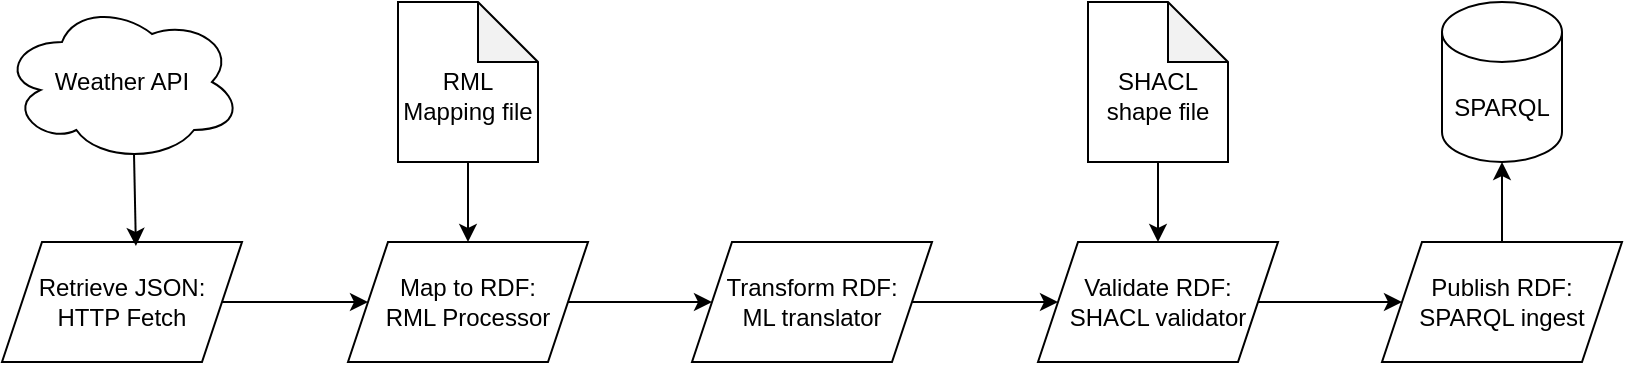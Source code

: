 <mxfile version="28.1.1">
  <diagram name="Page-1" id="RPbUBwhgyt3UpfaohSyX">
    <mxGraphModel dx="761" dy="1118" grid="1" gridSize="10" guides="1" tooltips="1" connect="1" arrows="1" fold="1" page="1" pageScale="1" pageWidth="850" pageHeight="1100" math="0" shadow="0">
      <root>
        <mxCell id="0" />
        <mxCell id="1" parent="0" />
        <mxCell id="akrCbzuUbPyeSVbURDBk-12" style="edgeStyle=orthogonalEdgeStyle;rounded=0;orthogonalLoop=1;jettySize=auto;html=1;exitX=0.5;exitY=1;exitDx=0;exitDy=0;exitPerimeter=0;entryX=0.5;entryY=0;entryDx=0;entryDy=0;" parent="1" source="akrCbzuUbPyeSVbURDBk-1" target="akrCbzuUbPyeSVbURDBk-2" edge="1">
          <mxGeometry relative="1" as="geometry" />
        </mxCell>
        <mxCell id="akrCbzuUbPyeSVbURDBk-1" value="&lt;div&gt;&lt;br&gt;&lt;/div&gt;&lt;div&gt;RML&lt;/div&gt;Mapping file" style="shape=note;whiteSpace=wrap;html=1;backgroundOutline=1;darkOpacity=0.05;" parent="1" vertex="1">
          <mxGeometry x="238" y="290" width="70" height="80" as="geometry" />
        </mxCell>
        <mxCell id="akrCbzuUbPyeSVbURDBk-11" style="edgeStyle=orthogonalEdgeStyle;rounded=0;orthogonalLoop=1;jettySize=auto;html=1;exitX=1;exitY=0.5;exitDx=0;exitDy=0;entryX=0;entryY=0.5;entryDx=0;entryDy=0;" parent="1" source="akrCbzuUbPyeSVbURDBk-2" target="akrCbzuUbPyeSVbURDBk-5" edge="1">
          <mxGeometry relative="1" as="geometry" />
        </mxCell>
        <mxCell id="akrCbzuUbPyeSVbURDBk-2" value="Map to RDF:&lt;div&gt;RML Processor&lt;/div&gt;" style="shape=parallelogram;perimeter=parallelogramPerimeter;whiteSpace=wrap;html=1;fixedSize=1;" parent="1" vertex="1">
          <mxGeometry x="213" y="410" width="120" height="60" as="geometry" />
        </mxCell>
        <mxCell id="akrCbzuUbPyeSVbURDBk-3" value="Retrieve JSON:&lt;div&gt;HTTP Fetch&lt;/div&gt;" style="shape=parallelogram;perimeter=parallelogramPerimeter;whiteSpace=wrap;html=1;fixedSize=1;" parent="1" vertex="1">
          <mxGeometry x="40" y="410" width="120" height="60" as="geometry" />
        </mxCell>
        <mxCell id="akrCbzuUbPyeSVbURDBk-4" value="Weather API" style="ellipse;shape=cloud;whiteSpace=wrap;html=1;" parent="1" vertex="1">
          <mxGeometry x="40" y="290" width="120" height="80" as="geometry" />
        </mxCell>
        <mxCell id="akrCbzuUbPyeSVbURDBk-13" style="edgeStyle=orthogonalEdgeStyle;rounded=0;orthogonalLoop=1;jettySize=auto;html=1;exitX=1;exitY=0.5;exitDx=0;exitDy=0;entryX=0;entryY=0.5;entryDx=0;entryDy=0;" parent="1" source="akrCbzuUbPyeSVbURDBk-5" target="akrCbzuUbPyeSVbURDBk-6" edge="1">
          <mxGeometry relative="1" as="geometry" />
        </mxCell>
        <mxCell id="akrCbzuUbPyeSVbURDBk-5" value="&lt;div&gt;Transform RDF:&lt;div&gt;ML translator&lt;/div&gt;&lt;/div&gt;" style="shape=parallelogram;perimeter=parallelogramPerimeter;whiteSpace=wrap;html=1;fixedSize=1;" parent="1" vertex="1">
          <mxGeometry x="385" y="410" width="120" height="60" as="geometry" />
        </mxCell>
        <mxCell id="akrCbzuUbPyeSVbURDBk-14" style="edgeStyle=orthogonalEdgeStyle;rounded=0;orthogonalLoop=1;jettySize=auto;html=1;exitX=1;exitY=0.5;exitDx=0;exitDy=0;entryX=0;entryY=0.5;entryDx=0;entryDy=0;" parent="1" source="akrCbzuUbPyeSVbURDBk-6" target="akrCbzuUbPyeSVbURDBk-7" edge="1">
          <mxGeometry relative="1" as="geometry" />
        </mxCell>
        <mxCell id="akrCbzuUbPyeSVbURDBk-6" value="Validate RDF:&lt;div&gt;SHACL validator&lt;/div&gt;" style="shape=parallelogram;perimeter=parallelogramPerimeter;whiteSpace=wrap;html=1;fixedSize=1;" parent="1" vertex="1">
          <mxGeometry x="558" y="410" width="120" height="60" as="geometry" />
        </mxCell>
        <mxCell id="akrCbzuUbPyeSVbURDBk-7" value="Publish RDF:&lt;div&gt;SPARQL ingest&lt;/div&gt;" style="shape=parallelogram;perimeter=parallelogramPerimeter;whiteSpace=wrap;html=1;fixedSize=1;" parent="1" vertex="1">
          <mxGeometry x="730" y="410" width="120" height="60" as="geometry" />
        </mxCell>
        <mxCell id="akrCbzuUbPyeSVbURDBk-8" value="SPARQL" style="shape=cylinder3;whiteSpace=wrap;html=1;boundedLbl=1;backgroundOutline=1;size=15;" parent="1" vertex="1">
          <mxGeometry x="760" y="290" width="60" height="80" as="geometry" />
        </mxCell>
        <mxCell id="akrCbzuUbPyeSVbURDBk-9" value="" style="endArrow=classic;html=1;rounded=0;exitX=0.55;exitY=0.95;exitDx=0;exitDy=0;exitPerimeter=0;entryX=0.558;entryY=0.033;entryDx=0;entryDy=0;entryPerimeter=0;" parent="1" source="akrCbzuUbPyeSVbURDBk-4" target="akrCbzuUbPyeSVbURDBk-3" edge="1">
          <mxGeometry width="50" height="50" relative="1" as="geometry">
            <mxPoint x="400" y="540" as="sourcePoint" />
            <mxPoint x="450" y="490" as="targetPoint" />
          </mxGeometry>
        </mxCell>
        <mxCell id="akrCbzuUbPyeSVbURDBk-10" value="" style="endArrow=classic;html=1;rounded=0;exitX=1;exitY=0.5;exitDx=0;exitDy=0;entryX=0;entryY=0.5;entryDx=0;entryDy=0;" parent="1" source="akrCbzuUbPyeSVbURDBk-3" target="akrCbzuUbPyeSVbURDBk-2" edge="1">
          <mxGeometry width="50" height="50" relative="1" as="geometry">
            <mxPoint x="250" y="460" as="sourcePoint" />
            <mxPoint x="300" y="410" as="targetPoint" />
          </mxGeometry>
        </mxCell>
        <mxCell id="akrCbzuUbPyeSVbURDBk-15" style="edgeStyle=orthogonalEdgeStyle;rounded=0;orthogonalLoop=1;jettySize=auto;html=1;exitX=0.5;exitY=0;exitDx=0;exitDy=0;entryX=0.5;entryY=1;entryDx=0;entryDy=0;entryPerimeter=0;" parent="1" source="akrCbzuUbPyeSVbURDBk-7" target="akrCbzuUbPyeSVbURDBk-8" edge="1">
          <mxGeometry relative="1" as="geometry" />
        </mxCell>
        <mxCell id="nhfgc7L1SebW0PXmhJwM-1" style="edgeStyle=orthogonalEdgeStyle;rounded=0;orthogonalLoop=1;jettySize=auto;html=1;exitX=0.5;exitY=1;exitDx=0;exitDy=0;exitPerimeter=0;entryX=0.5;entryY=0;entryDx=0;entryDy=0;" edge="1" parent="1" source="nhfgc7L1SebW0PXmhJwM-2">
          <mxGeometry relative="1" as="geometry">
            <mxPoint x="618" y="410" as="targetPoint" />
          </mxGeometry>
        </mxCell>
        <mxCell id="nhfgc7L1SebW0PXmhJwM-2" value="&lt;div&gt;&lt;br&gt;&lt;/div&gt;&lt;div&gt;SHACL shape file&lt;br&gt;&lt;/div&gt;" style="shape=note;whiteSpace=wrap;html=1;backgroundOutline=1;darkOpacity=0.05;" vertex="1" parent="1">
          <mxGeometry x="583" y="290" width="70" height="80" as="geometry" />
        </mxCell>
      </root>
    </mxGraphModel>
  </diagram>
</mxfile>
